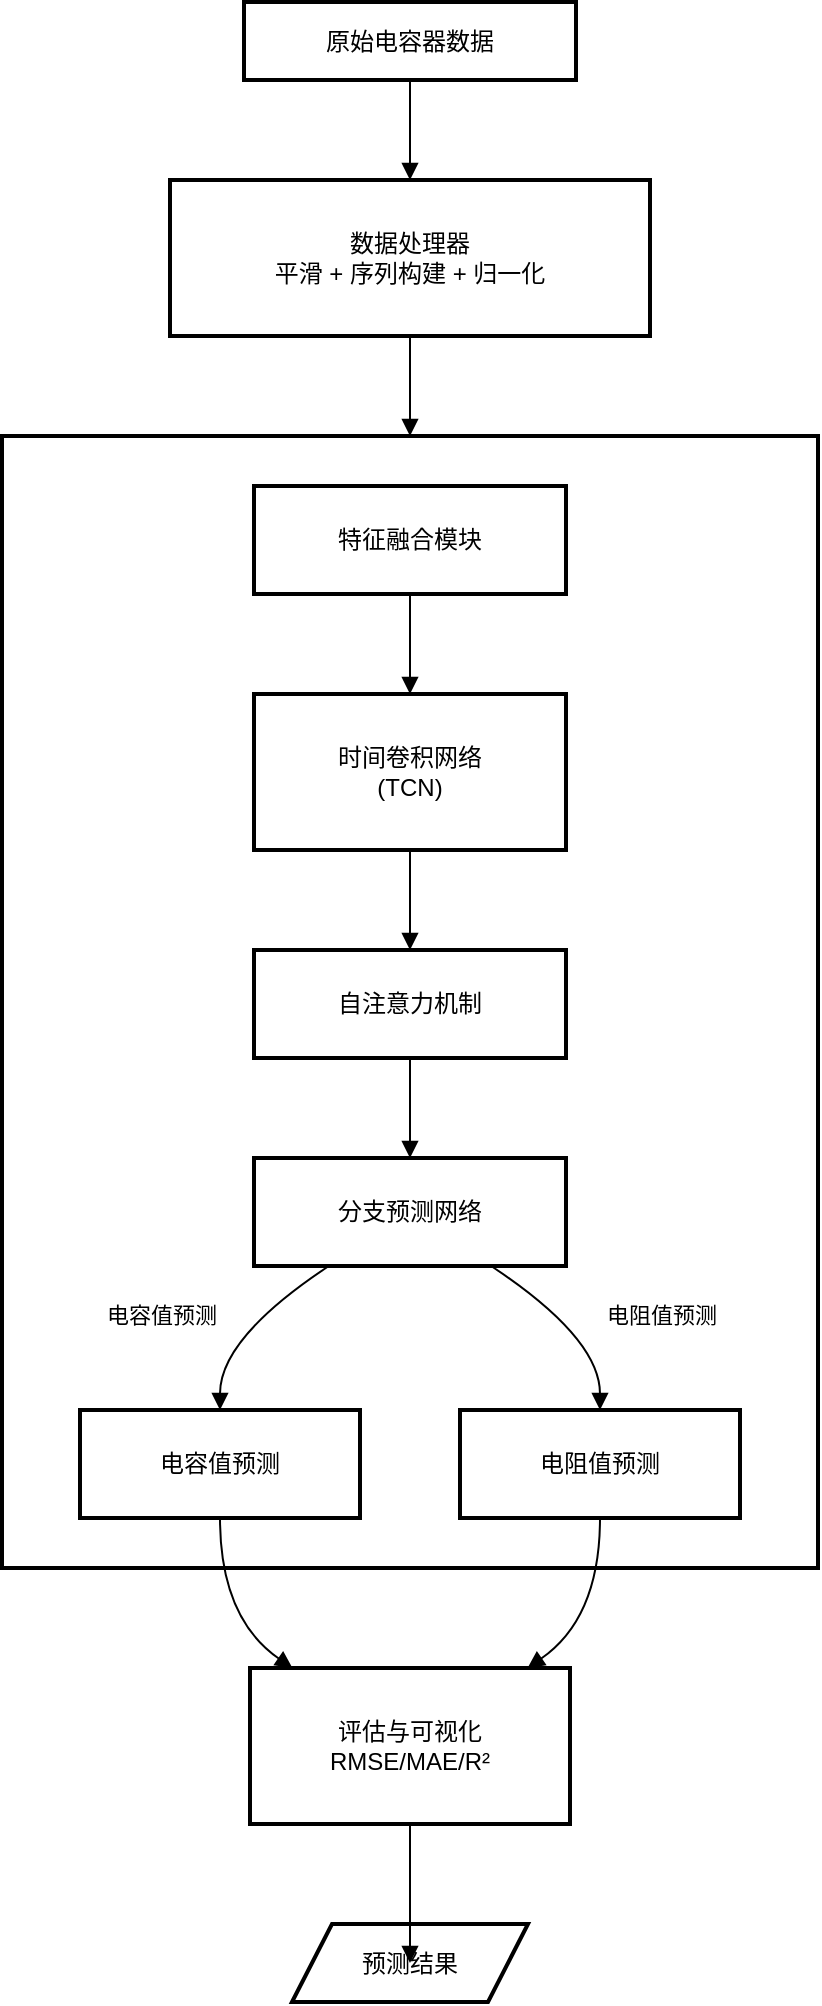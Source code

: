 <mxfile version="27.0.3">
  <diagram name="第 1 页" id="r-ddtsW2n2lSNyHTyDSO">
    <mxGraphModel dx="1509" dy="1040" grid="1" gridSize="10" guides="1" tooltips="1" connect="1" arrows="1" fold="1" page="1" pageScale="1" pageWidth="827" pageHeight="1169" math="0" shadow="0" adaptiveColors="auto">
      <root>
        <mxCell id="0" />
        <mxCell id="1" parent="0" />
        <mxCell id="7jRnnlwP65a75NCF8e-D-22" value="双能谱-时注模型" style="whiteSpace=wrap;strokeWidth=2;labelBackgroundColor=none;rounded=0;" vertex="1" parent="1">
          <mxGeometry x="220" y="301" width="408" height="566" as="geometry" />
        </mxCell>
        <mxCell id="7jRnnlwP65a75NCF8e-D-23" value="原始电容器数据" style="shape=parallelogram;perimeter=parallelogramPerimeter;fixedSize=1;strokeWidth=2;whiteSpace=wrap;size=-11;labelBackgroundColor=none;rounded=0;" vertex="1" parent="1">
          <mxGeometry x="341" y="84" width="166" height="39" as="geometry" />
        </mxCell>
        <mxCell id="7jRnnlwP65a75NCF8e-D-24" value="数据处理器&#xa;平滑 + 序列构建 + 归一化" style="whiteSpace=wrap;strokeWidth=2;labelBackgroundColor=none;rounded=0;" vertex="1" parent="1">
          <mxGeometry x="304" y="173" width="240" height="78" as="geometry" />
        </mxCell>
        <mxCell id="7jRnnlwP65a75NCF8e-D-25" value="特征融合模块" style="whiteSpace=wrap;strokeWidth=2;labelBackgroundColor=none;rounded=0;" vertex="1" parent="1">
          <mxGeometry x="346" y="326" width="156" height="54" as="geometry" />
        </mxCell>
        <mxCell id="7jRnnlwP65a75NCF8e-D-26" value="时间卷积网络&#xa;(TCN)" style="whiteSpace=wrap;strokeWidth=2;labelBackgroundColor=none;rounded=0;" vertex="1" parent="1">
          <mxGeometry x="346" y="430" width="156" height="78" as="geometry" />
        </mxCell>
        <mxCell id="7jRnnlwP65a75NCF8e-D-27" value="自注意力机制" style="whiteSpace=wrap;strokeWidth=2;labelBackgroundColor=none;rounded=0;" vertex="1" parent="1">
          <mxGeometry x="346" y="558" width="156" height="54" as="geometry" />
        </mxCell>
        <mxCell id="7jRnnlwP65a75NCF8e-D-28" value="分支预测网络" style="whiteSpace=wrap;strokeWidth=2;labelBackgroundColor=none;rounded=0;" vertex="1" parent="1">
          <mxGeometry x="346" y="662" width="156" height="54" as="geometry" />
        </mxCell>
        <mxCell id="7jRnnlwP65a75NCF8e-D-29" value="电容值预测" style="whiteSpace=wrap;strokeWidth=2;labelBackgroundColor=none;rounded=0;" vertex="1" parent="1">
          <mxGeometry x="259" y="788" width="140" height="54" as="geometry" />
        </mxCell>
        <mxCell id="7jRnnlwP65a75NCF8e-D-30" value="电阻值预测" style="whiteSpace=wrap;strokeWidth=2;labelBackgroundColor=none;rounded=0;" vertex="1" parent="1">
          <mxGeometry x="449" y="788" width="140" height="54" as="geometry" />
        </mxCell>
        <mxCell id="7jRnnlwP65a75NCF8e-D-31" value="评估与可视化&#xa;RMSE/MAE/R²" style="whiteSpace=wrap;strokeWidth=2;labelBackgroundColor=none;rounded=0;" vertex="1" parent="1">
          <mxGeometry x="344" y="917" width="160" height="78" as="geometry" />
        </mxCell>
        <mxCell id="7jRnnlwP65a75NCF8e-D-32" value="预测结果" style="shape=parallelogram;perimeter=parallelogramPerimeter;fixedSize=1;strokeWidth=2;whiteSpace=wrap;labelBackgroundColor=none;rounded=0;" vertex="1" parent="1">
          <mxGeometry x="365" y="1045" width="118" height="39" as="geometry" />
        </mxCell>
        <mxCell id="7jRnnlwP65a75NCF8e-D-33" value="" style="curved=1;startArrow=none;endArrow=block;exitX=0.5;exitY=1;entryX=0.5;entryY=0;rounded=0;labelBackgroundColor=none;fontColor=default;" edge="1" parent="1" source="7jRnnlwP65a75NCF8e-D-23" target="7jRnnlwP65a75NCF8e-D-24">
          <mxGeometry relative="1" as="geometry">
            <Array as="points" />
          </mxGeometry>
        </mxCell>
        <mxCell id="7jRnnlwP65a75NCF8e-D-34" value="" style="curved=1;startArrow=none;endArrow=block;exitX=0.5;exitY=1;entryX=0.5;entryY=0;rounded=0;labelBackgroundColor=none;fontColor=default;" edge="1" parent="1" source="7jRnnlwP65a75NCF8e-D-25" target="7jRnnlwP65a75NCF8e-D-26">
          <mxGeometry relative="1" as="geometry">
            <Array as="points" />
          </mxGeometry>
        </mxCell>
        <mxCell id="7jRnnlwP65a75NCF8e-D-35" value="" style="curved=1;startArrow=none;endArrow=block;exitX=0.5;exitY=1;entryX=0.5;entryY=0;rounded=0;labelBackgroundColor=none;fontColor=default;" edge="1" parent="1" source="7jRnnlwP65a75NCF8e-D-26" target="7jRnnlwP65a75NCF8e-D-27">
          <mxGeometry relative="1" as="geometry">
            <Array as="points" />
          </mxGeometry>
        </mxCell>
        <mxCell id="7jRnnlwP65a75NCF8e-D-36" value="" style="curved=1;startArrow=none;endArrow=block;exitX=0.5;exitY=1;entryX=0.5;entryY=0;rounded=0;labelBackgroundColor=none;fontColor=default;" edge="1" parent="1" source="7jRnnlwP65a75NCF8e-D-27" target="7jRnnlwP65a75NCF8e-D-28">
          <mxGeometry relative="1" as="geometry">
            <Array as="points" />
          </mxGeometry>
        </mxCell>
        <mxCell id="7jRnnlwP65a75NCF8e-D-37" value="电容值预测" style="curved=1;startArrow=none;endArrow=block;exitX=0.24;exitY=1;entryX=0.5;entryY=0.01;rounded=0;labelBackgroundColor=none;fontColor=default;" edge="1" parent="1" source="7jRnnlwP65a75NCF8e-D-28" target="7jRnnlwP65a75NCF8e-D-29">
          <mxGeometry x="0.289" y="-31" relative="1" as="geometry">
            <Array as="points">
              <mxPoint x="329" y="752" />
            </Array>
            <mxPoint x="2" y="-12" as="offset" />
          </mxGeometry>
        </mxCell>
        <mxCell id="7jRnnlwP65a75NCF8e-D-38" value="电阻值预测" style="curved=1;startArrow=none;endArrow=block;exitX=0.76;exitY=1;entryX=0.5;entryY=0.01;rounded=0;labelBackgroundColor=none;fontColor=default;" edge="1" parent="1" source="7jRnnlwP65a75NCF8e-D-28" target="7jRnnlwP65a75NCF8e-D-30">
          <mxGeometry x="0.289" y="33" relative="1" as="geometry">
            <Array as="points">
              <mxPoint x="519" y="752" />
            </Array>
            <mxPoint x="-2" y="-12" as="offset" />
          </mxGeometry>
        </mxCell>
        <mxCell id="7jRnnlwP65a75NCF8e-D-39" value="" style="curved=1;startArrow=none;endArrow=block;exitX=0.5;exitY=1.01;entryX=0.14;entryY=0.01;rounded=0;labelBackgroundColor=none;fontColor=default;" edge="1" parent="1" source="7jRnnlwP65a75NCF8e-D-29" target="7jRnnlwP65a75NCF8e-D-31">
          <mxGeometry relative="1" as="geometry">
            <Array as="points">
              <mxPoint x="329" y="892" />
            </Array>
          </mxGeometry>
        </mxCell>
        <mxCell id="7jRnnlwP65a75NCF8e-D-40" value="" style="curved=1;startArrow=none;endArrow=block;exitX=0.5;exitY=1.01;entryX=0.86;entryY=0.01;rounded=0;labelBackgroundColor=none;fontColor=default;" edge="1" parent="1" source="7jRnnlwP65a75NCF8e-D-30" target="7jRnnlwP65a75NCF8e-D-31">
          <mxGeometry relative="1" as="geometry">
            <Array as="points">
              <mxPoint x="519" y="892" />
            </Array>
          </mxGeometry>
        </mxCell>
        <mxCell id="7jRnnlwP65a75NCF8e-D-41" value="" style="curved=1;startArrow=none;endArrow=block;exitX=0.5;exitY=1.01;entryX=0.5;entryY=0.01;rounded=0;labelBackgroundColor=none;fontColor=default;" edge="1" parent="1" source="7jRnnlwP65a75NCF8e-D-31" target="7jRnnlwP65a75NCF8e-D-32">
          <mxGeometry relative="1" as="geometry">
            <Array as="points" />
          </mxGeometry>
        </mxCell>
        <mxCell id="7jRnnlwP65a75NCF8e-D-42" value="" style="curved=1;startArrow=none;endArrow=block;rounded=0;labelBackgroundColor=none;fontColor=default;" edge="1" parent="1" source="7jRnnlwP65a75NCF8e-D-24" target="7jRnnlwP65a75NCF8e-D-22">
          <mxGeometry relative="1" as="geometry">
            <Array as="points" />
          </mxGeometry>
        </mxCell>
      </root>
    </mxGraphModel>
  </diagram>
</mxfile>
